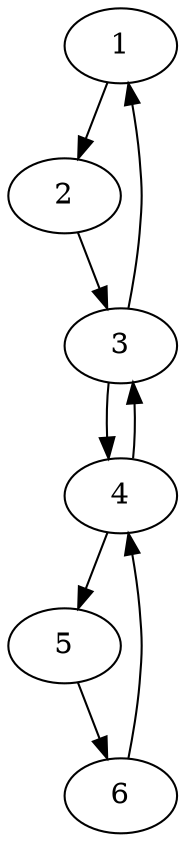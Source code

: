 digraph Exemple {    
      1 -> 2;        
      2 -> 3;        
      3 -> 1;        
      3 -> 4;
      4 -> 3;
      4 -> 5;        
      5 -> 6;
      6 -> 4;
}